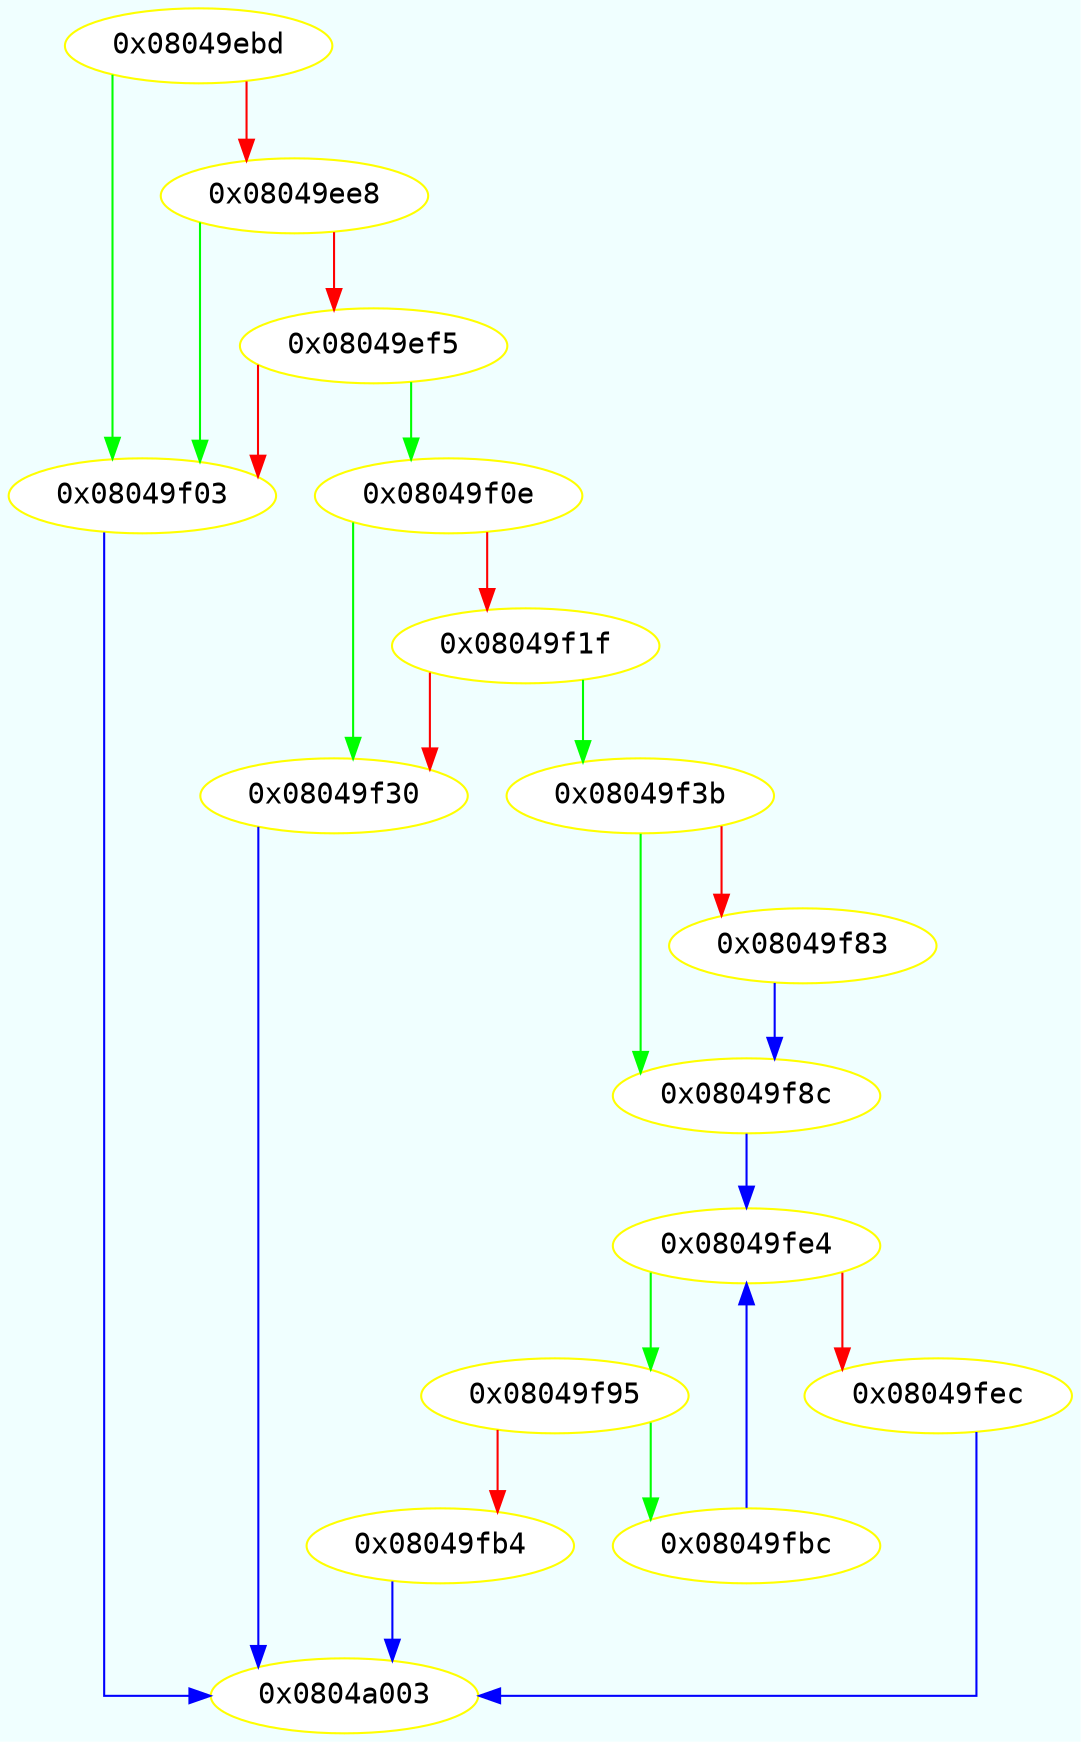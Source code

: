 digraph code {
	graph [bgcolor=azure fontsize=8 fontname="Courier" splines="ortho"];
	node [fillcolor=gray style=filled];
	edge [arrowhead="normal"];
	"0x08049ebd" -> "0x08049f03" [color="green"];
	"0x08049ebd" -> "0x08049ee8" [color="red"];
	"0x08049ebd" [URL="sym.ncr/0x08049ebd", fillcolor="white",color="yellow", fontname="Courier",label="0x08049ebd"]
	"0x08049ee8" -> "0x08049f03" [color="green"];
	"0x08049ee8" -> "0x08049ef5" [color="red"];
	"0x08049ee8" [URL="sym.ncr/0x08049ee8", fillcolor="white",color="yellow", fontname="Courier",label="0x08049ee8"]
	"0x08049ef5" -> "0x08049f0e" [color="green"];
	"0x08049ef5" -> "0x08049f03" [color="red"];
	"0x08049ef5" [URL="sym.ncr/0x08049ef5", fillcolor="white",color="yellow", fontname="Courier",label="0x08049ef5"]
	"0x08049f03" -> "0x0804a003" [color="blue"];
	"0x08049f03" [URL="sym.ncr/0x08049f03", fillcolor="white",color="yellow", fontname="Courier",label="0x08049f03"]
	"0x08049f0e" -> "0x08049f30" [color="green"];
	"0x08049f0e" -> "0x08049f1f" [color="red"];
	"0x08049f0e" [URL="sym.ncr/0x08049f0e", fillcolor="white",color="yellow", fontname="Courier",label="0x08049f0e"]
	"0x08049f1f" -> "0x08049f3b" [color="green"];
	"0x08049f1f" -> "0x08049f30" [color="red"];
	"0x08049f1f" [URL="sym.ncr/0x08049f1f", fillcolor="white",color="yellow", fontname="Courier",label="0x08049f1f"]
	"0x08049f30" -> "0x0804a003" [color="blue"];
	"0x08049f30" [URL="sym.ncr/0x08049f30", fillcolor="white",color="yellow", fontname="Courier",label="0x08049f30"]
	"0x08049f3b" -> "0x08049f8c" [color="green"];
	"0x08049f3b" -> "0x08049f83" [color="red"];
	"0x08049f3b" [URL="sym.ncr/0x08049f3b", fillcolor="white",color="yellow", fontname="Courier",label="0x08049f3b"]
	"0x08049f83" -> "0x08049f8c" [color="blue"];
	"0x08049f83" [URL="sym.ncr/0x08049f83", fillcolor="white",color="yellow", fontname="Courier",label="0x08049f83"]
	"0x08049f8c" -> "0x08049fe4" [color="blue"];
	"0x08049f8c" [URL="sym.ncr/0x08049f8c", fillcolor="white",color="yellow", fontname="Courier",label="0x08049f8c"]
	"0x08049f95" -> "0x08049fbc" [color="green"];
	"0x08049f95" -> "0x08049fb4" [color="red"];
	"0x08049f95" [URL="sym.ncr/0x08049f95", fillcolor="white",color="yellow", fontname="Courier",label="0x08049f95"]
	"0x08049fb4" -> "0x0804a003" [color="blue"];
	"0x08049fb4" [URL="sym.ncr/0x08049fb4", fillcolor="white",color="yellow", fontname="Courier",label="0x08049fb4"]
	"0x08049fbc" -> "0x08049fe4" [color="blue"];
	"0x08049fbc" [URL="sym.ncr/0x08049fbc", fillcolor="white",color="yellow", fontname="Courier",label="0x08049fbc"]
	"0x08049fe4" -> "0x08049f95" [color="green"];
	"0x08049fe4" -> "0x08049fec" [color="red"];
	"0x08049fe4" [URL="sym.ncr/0x08049fe4", fillcolor="white",color="yellow", fontname="Courier",label="0x08049fe4"]
	"0x08049fec" -> "0x0804a003" [color="blue"];
	"0x08049fec" [URL="sym.ncr/0x08049fec", fillcolor="white",color="yellow", fontname="Courier",label="0x08049fec"]
	"0x0804a003" [URL="sym.ncr/0x0804a003", fillcolor="white",color="yellow", fontname="Courier",label="0x0804a003"]
}
